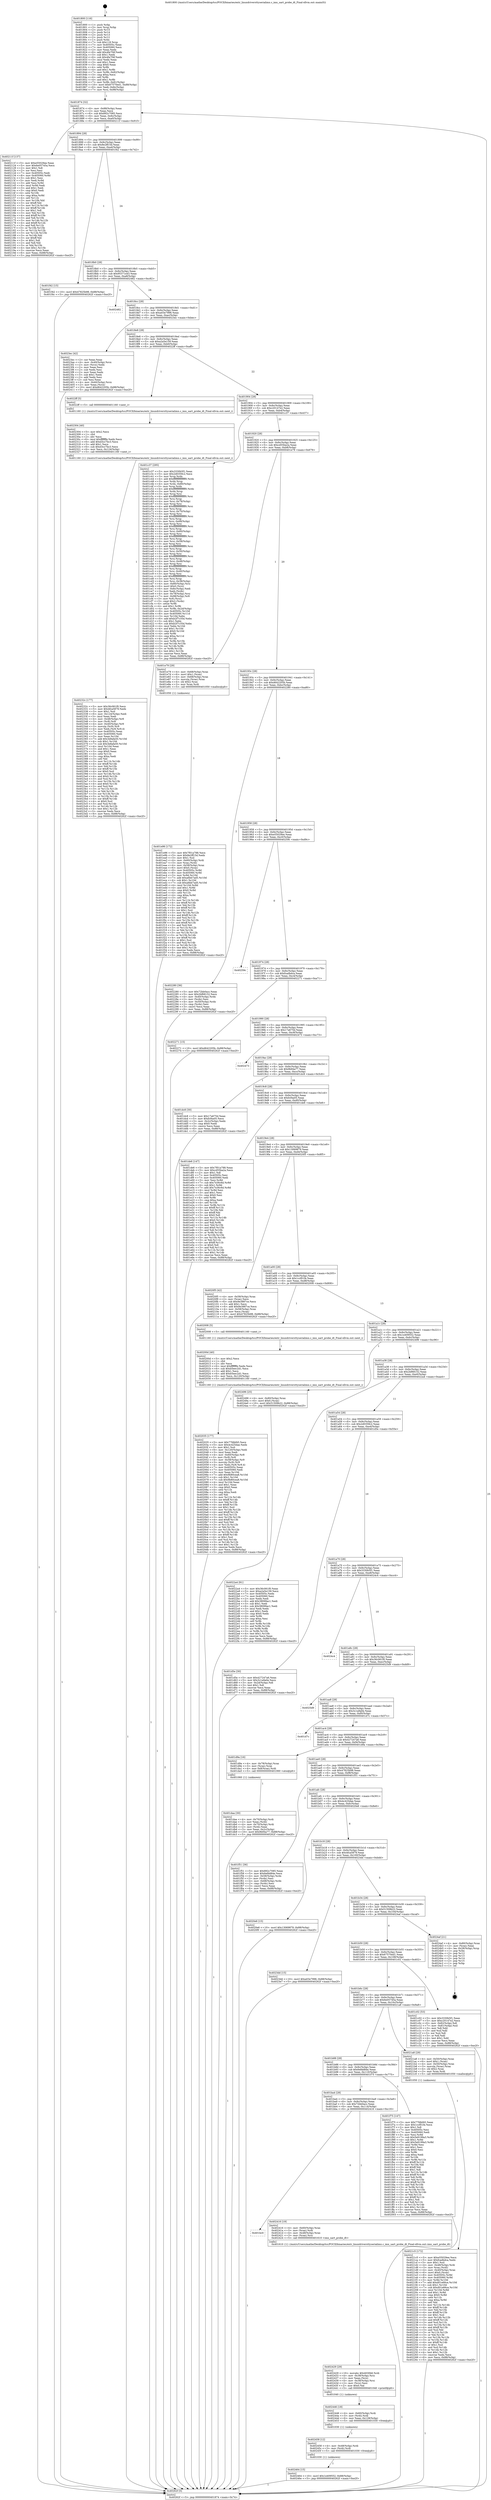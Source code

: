 digraph "0x401800" {
  label = "0x401800 (/mnt/c/Users/mathe/Desktop/tcc/POCII/binaries/extr_linuxdriversttyserialimx.c_imx_uart_probe_dt_Final-ollvm.out::main(0))"
  labelloc = "t"
  node[shape=record]

  Entry [label="",width=0.3,height=0.3,shape=circle,fillcolor=black,style=filled]
  "0x401874" [label="{
     0x401874 [32]\l
     | [instrs]\l
     &nbsp;&nbsp;0x401874 \<+6\>: mov -0x88(%rbp),%eax\l
     &nbsp;&nbsp;0x40187a \<+2\>: mov %eax,%ecx\l
     &nbsp;&nbsp;0x40187c \<+6\>: sub $0x892c7085,%ecx\l
     &nbsp;&nbsp;0x401882 \<+6\>: mov %eax,-0x9c(%rbp)\l
     &nbsp;&nbsp;0x401888 \<+6\>: mov %ecx,-0xa0(%rbp)\l
     &nbsp;&nbsp;0x40188e \<+6\>: je 000000000040211f \<main+0x91f\>\l
  }"]
  "0x40211f" [label="{
     0x40211f [137]\l
     | [instrs]\l
     &nbsp;&nbsp;0x40211f \<+5\>: mov $0xe55029ee,%eax\l
     &nbsp;&nbsp;0x402124 \<+5\>: mov $0x6e05745a,%ecx\l
     &nbsp;&nbsp;0x402129 \<+2\>: mov $0x1,%dl\l
     &nbsp;&nbsp;0x40212b \<+2\>: xor %esi,%esi\l
     &nbsp;&nbsp;0x40212d \<+7\>: mov 0x40505c,%edi\l
     &nbsp;&nbsp;0x402134 \<+8\>: mov 0x405060,%r8d\l
     &nbsp;&nbsp;0x40213c \<+3\>: sub $0x1,%esi\l
     &nbsp;&nbsp;0x40213f \<+3\>: mov %edi,%r9d\l
     &nbsp;&nbsp;0x402142 \<+3\>: add %esi,%r9d\l
     &nbsp;&nbsp;0x402145 \<+4\>: imul %r9d,%edi\l
     &nbsp;&nbsp;0x402149 \<+3\>: and $0x1,%edi\l
     &nbsp;&nbsp;0x40214c \<+3\>: cmp $0x0,%edi\l
     &nbsp;&nbsp;0x40214f \<+4\>: sete %r10b\l
     &nbsp;&nbsp;0x402153 \<+4\>: cmp $0xa,%r8d\l
     &nbsp;&nbsp;0x402157 \<+4\>: setl %r11b\l
     &nbsp;&nbsp;0x40215b \<+3\>: mov %r10b,%bl\l
     &nbsp;&nbsp;0x40215e \<+3\>: xor $0xff,%bl\l
     &nbsp;&nbsp;0x402161 \<+3\>: mov %r11b,%r14b\l
     &nbsp;&nbsp;0x402164 \<+4\>: xor $0xff,%r14b\l
     &nbsp;&nbsp;0x402168 \<+3\>: xor $0x1,%dl\l
     &nbsp;&nbsp;0x40216b \<+3\>: mov %bl,%r15b\l
     &nbsp;&nbsp;0x40216e \<+4\>: and $0xff,%r15b\l
     &nbsp;&nbsp;0x402172 \<+3\>: and %dl,%r10b\l
     &nbsp;&nbsp;0x402175 \<+3\>: mov %r14b,%r12b\l
     &nbsp;&nbsp;0x402178 \<+4\>: and $0xff,%r12b\l
     &nbsp;&nbsp;0x40217c \<+3\>: and %dl,%r11b\l
     &nbsp;&nbsp;0x40217f \<+3\>: or %r10b,%r15b\l
     &nbsp;&nbsp;0x402182 \<+3\>: or %r11b,%r12b\l
     &nbsp;&nbsp;0x402185 \<+3\>: xor %r12b,%r15b\l
     &nbsp;&nbsp;0x402188 \<+3\>: or %r14b,%bl\l
     &nbsp;&nbsp;0x40218b \<+3\>: xor $0xff,%bl\l
     &nbsp;&nbsp;0x40218e \<+3\>: or $0x1,%dl\l
     &nbsp;&nbsp;0x402191 \<+2\>: and %dl,%bl\l
     &nbsp;&nbsp;0x402193 \<+3\>: or %bl,%r15b\l
     &nbsp;&nbsp;0x402196 \<+4\>: test $0x1,%r15b\l
     &nbsp;&nbsp;0x40219a \<+3\>: cmovne %ecx,%eax\l
     &nbsp;&nbsp;0x40219d \<+6\>: mov %eax,-0x88(%rbp)\l
     &nbsp;&nbsp;0x4021a3 \<+5\>: jmp 000000000040262f \<main+0xe2f\>\l
  }"]
  "0x401894" [label="{
     0x401894 [28]\l
     | [instrs]\l
     &nbsp;&nbsp;0x401894 \<+5\>: jmp 0000000000401899 \<main+0x99\>\l
     &nbsp;&nbsp;0x401899 \<+6\>: mov -0x9c(%rbp),%eax\l
     &nbsp;&nbsp;0x40189f \<+5\>: sub $0x8e2ff15d,%eax\l
     &nbsp;&nbsp;0x4018a4 \<+6\>: mov %eax,-0xa4(%rbp)\l
     &nbsp;&nbsp;0x4018aa \<+6\>: je 0000000000401f42 \<main+0x742\>\l
  }"]
  Exit [label="",width=0.3,height=0.3,shape=circle,fillcolor=black,style=filled,peripheries=2]
  "0x401f42" [label="{
     0x401f42 [15]\l
     | [instrs]\l
     &nbsp;&nbsp;0x401f42 \<+10\>: movl $0x47825b98,-0x88(%rbp)\l
     &nbsp;&nbsp;0x401f4c \<+5\>: jmp 000000000040262f \<main+0xe2f\>\l
  }"]
  "0x4018b0" [label="{
     0x4018b0 [28]\l
     | [instrs]\l
     &nbsp;&nbsp;0x4018b0 \<+5\>: jmp 00000000004018b5 \<main+0xb5\>\l
     &nbsp;&nbsp;0x4018b5 \<+6\>: mov -0x9c(%rbp),%eax\l
     &nbsp;&nbsp;0x4018bb \<+5\>: sub $0x95371e43,%eax\l
     &nbsp;&nbsp;0x4018c0 \<+6\>: mov %eax,-0xa8(%rbp)\l
     &nbsp;&nbsp;0x4018c6 \<+6\>: je 0000000000402482 \<main+0xc82\>\l
  }"]
  "0x402464" [label="{
     0x402464 [15]\l
     | [instrs]\l
     &nbsp;&nbsp;0x402464 \<+10\>: movl $0x1e409552,-0x88(%rbp)\l
     &nbsp;&nbsp;0x40246e \<+5\>: jmp 000000000040262f \<main+0xe2f\>\l
  }"]
  "0x402482" [label="{
     0x402482\l
  }", style=dashed]
  "0x4018cc" [label="{
     0x4018cc [28]\l
     | [instrs]\l
     &nbsp;&nbsp;0x4018cc \<+5\>: jmp 00000000004018d1 \<main+0xd1\>\l
     &nbsp;&nbsp;0x4018d1 \<+6\>: mov -0x9c(%rbp),%eax\l
     &nbsp;&nbsp;0x4018d7 \<+5\>: sub $0xa03e7996,%eax\l
     &nbsp;&nbsp;0x4018dc \<+6\>: mov %eax,-0xac(%rbp)\l
     &nbsp;&nbsp;0x4018e2 \<+6\>: je 00000000004023ec \<main+0xbec\>\l
  }"]
  "0x402458" [label="{
     0x402458 [12]\l
     | [instrs]\l
     &nbsp;&nbsp;0x402458 \<+4\>: mov -0x48(%rbp),%rdi\l
     &nbsp;&nbsp;0x40245c \<+3\>: mov (%rdi),%rdi\l
     &nbsp;&nbsp;0x40245f \<+5\>: call 0000000000401030 \<free@plt\>\l
     | [calls]\l
     &nbsp;&nbsp;0x401030 \{1\} (unknown)\l
  }"]
  "0x4023ec" [label="{
     0x4023ec [42]\l
     | [instrs]\l
     &nbsp;&nbsp;0x4023ec \<+2\>: xor %eax,%eax\l
     &nbsp;&nbsp;0x4023ee \<+4\>: mov -0x40(%rbp),%rcx\l
     &nbsp;&nbsp;0x4023f2 \<+2\>: mov (%rcx),%edx\l
     &nbsp;&nbsp;0x4023f4 \<+2\>: mov %eax,%esi\l
     &nbsp;&nbsp;0x4023f6 \<+2\>: sub %edx,%esi\l
     &nbsp;&nbsp;0x4023f8 \<+2\>: mov %eax,%edx\l
     &nbsp;&nbsp;0x4023fa \<+3\>: sub $0x1,%edx\l
     &nbsp;&nbsp;0x4023fd \<+2\>: add %edx,%esi\l
     &nbsp;&nbsp;0x4023ff \<+2\>: sub %esi,%eax\l
     &nbsp;&nbsp;0x402401 \<+4\>: mov -0x40(%rbp),%rcx\l
     &nbsp;&nbsp;0x402405 \<+2\>: mov %eax,(%rcx)\l
     &nbsp;&nbsp;0x402407 \<+10\>: movl $0xd642205b,-0x88(%rbp)\l
     &nbsp;&nbsp;0x402411 \<+5\>: jmp 000000000040262f \<main+0xe2f\>\l
  }"]
  "0x4018e8" [label="{
     0x4018e8 [28]\l
     | [instrs]\l
     &nbsp;&nbsp;0x4018e8 \<+5\>: jmp 00000000004018ed \<main+0xed\>\l
     &nbsp;&nbsp;0x4018ed \<+6\>: mov -0x9c(%rbp),%eax\l
     &nbsp;&nbsp;0x4018f3 \<+5\>: sub $0xa2a5e159,%eax\l
     &nbsp;&nbsp;0x4018f8 \<+6\>: mov %eax,-0xb0(%rbp)\l
     &nbsp;&nbsp;0x4018fe \<+6\>: je 00000000004022ff \<main+0xaff\>\l
  }"]
  "0x402446" [label="{
     0x402446 [18]\l
     | [instrs]\l
     &nbsp;&nbsp;0x402446 \<+4\>: mov -0x60(%rbp),%rdi\l
     &nbsp;&nbsp;0x40244a \<+3\>: mov (%rdi),%rdi\l
     &nbsp;&nbsp;0x40244d \<+6\>: mov %eax,-0x128(%rbp)\l
     &nbsp;&nbsp;0x402453 \<+5\>: call 0000000000401030 \<free@plt\>\l
     | [calls]\l
     &nbsp;&nbsp;0x401030 \{1\} (unknown)\l
  }"]
  "0x4022ff" [label="{
     0x4022ff [5]\l
     | [instrs]\l
     &nbsp;&nbsp;0x4022ff \<+5\>: call 0000000000401160 \<next_i\>\l
     | [calls]\l
     &nbsp;&nbsp;0x401160 \{1\} (/mnt/c/Users/mathe/Desktop/tcc/POCII/binaries/extr_linuxdriversttyserialimx.c_imx_uart_probe_dt_Final-ollvm.out::next_i)\l
  }"]
  "0x401904" [label="{
     0x401904 [28]\l
     | [instrs]\l
     &nbsp;&nbsp;0x401904 \<+5\>: jmp 0000000000401909 \<main+0x109\>\l
     &nbsp;&nbsp;0x401909 \<+6\>: mov -0x9c(%rbp),%eax\l
     &nbsp;&nbsp;0x40190f \<+5\>: sub $0xc20147e2,%eax\l
     &nbsp;&nbsp;0x401914 \<+6\>: mov %eax,-0xb4(%rbp)\l
     &nbsp;&nbsp;0x40191a \<+6\>: je 0000000000401c37 \<main+0x437\>\l
  }"]
  "0x402429" [label="{
     0x402429 [29]\l
     | [instrs]\l
     &nbsp;&nbsp;0x402429 \<+10\>: movabs $0x4030b6,%rdi\l
     &nbsp;&nbsp;0x402433 \<+4\>: mov -0x38(%rbp),%rsi\l
     &nbsp;&nbsp;0x402437 \<+2\>: mov %eax,(%rsi)\l
     &nbsp;&nbsp;0x402439 \<+4\>: mov -0x38(%rbp),%rsi\l
     &nbsp;&nbsp;0x40243d \<+2\>: mov (%rsi),%esi\l
     &nbsp;&nbsp;0x40243f \<+2\>: mov $0x0,%al\l
     &nbsp;&nbsp;0x402441 \<+5\>: call 0000000000401040 \<printf@plt\>\l
     | [calls]\l
     &nbsp;&nbsp;0x401040 \{1\} (unknown)\l
  }"]
  "0x401c37" [label="{
     0x401c37 [295]\l
     | [instrs]\l
     &nbsp;&nbsp;0x401c37 \<+5\>: mov $0x3330b5f1,%eax\l
     &nbsp;&nbsp;0x401c3c \<+5\>: mov $0x2d0359c2,%ecx\l
     &nbsp;&nbsp;0x401c41 \<+3\>: mov %rsp,%rdx\l
     &nbsp;&nbsp;0x401c44 \<+4\>: add $0xfffffffffffffff0,%rdx\l
     &nbsp;&nbsp;0x401c48 \<+3\>: mov %rdx,%rsp\l
     &nbsp;&nbsp;0x401c4b \<+4\>: mov %rdx,-0x80(%rbp)\l
     &nbsp;&nbsp;0x401c4f \<+3\>: mov %rsp,%rdx\l
     &nbsp;&nbsp;0x401c52 \<+4\>: add $0xfffffffffffffff0,%rdx\l
     &nbsp;&nbsp;0x401c56 \<+3\>: mov %rdx,%rsp\l
     &nbsp;&nbsp;0x401c59 \<+3\>: mov %rsp,%rsi\l
     &nbsp;&nbsp;0x401c5c \<+4\>: add $0xfffffffffffffff0,%rsi\l
     &nbsp;&nbsp;0x401c60 \<+3\>: mov %rsi,%rsp\l
     &nbsp;&nbsp;0x401c63 \<+4\>: mov %rsi,-0x78(%rbp)\l
     &nbsp;&nbsp;0x401c67 \<+3\>: mov %rsp,%rsi\l
     &nbsp;&nbsp;0x401c6a \<+4\>: add $0xfffffffffffffff0,%rsi\l
     &nbsp;&nbsp;0x401c6e \<+3\>: mov %rsi,%rsp\l
     &nbsp;&nbsp;0x401c71 \<+4\>: mov %rsi,-0x70(%rbp)\l
     &nbsp;&nbsp;0x401c75 \<+3\>: mov %rsp,%rsi\l
     &nbsp;&nbsp;0x401c78 \<+4\>: add $0xfffffffffffffff0,%rsi\l
     &nbsp;&nbsp;0x401c7c \<+3\>: mov %rsi,%rsp\l
     &nbsp;&nbsp;0x401c7f \<+4\>: mov %rsi,-0x68(%rbp)\l
     &nbsp;&nbsp;0x401c83 \<+3\>: mov %rsp,%rsi\l
     &nbsp;&nbsp;0x401c86 \<+4\>: add $0xfffffffffffffff0,%rsi\l
     &nbsp;&nbsp;0x401c8a \<+3\>: mov %rsi,%rsp\l
     &nbsp;&nbsp;0x401c8d \<+4\>: mov %rsi,-0x60(%rbp)\l
     &nbsp;&nbsp;0x401c91 \<+3\>: mov %rsp,%rsi\l
     &nbsp;&nbsp;0x401c94 \<+4\>: add $0xfffffffffffffff0,%rsi\l
     &nbsp;&nbsp;0x401c98 \<+3\>: mov %rsi,%rsp\l
     &nbsp;&nbsp;0x401c9b \<+4\>: mov %rsi,-0x58(%rbp)\l
     &nbsp;&nbsp;0x401c9f \<+3\>: mov %rsp,%rsi\l
     &nbsp;&nbsp;0x401ca2 \<+4\>: add $0xfffffffffffffff0,%rsi\l
     &nbsp;&nbsp;0x401ca6 \<+3\>: mov %rsi,%rsp\l
     &nbsp;&nbsp;0x401ca9 \<+4\>: mov %rsi,-0x50(%rbp)\l
     &nbsp;&nbsp;0x401cad \<+3\>: mov %rsp,%rsi\l
     &nbsp;&nbsp;0x401cb0 \<+4\>: add $0xfffffffffffffff0,%rsi\l
     &nbsp;&nbsp;0x401cb4 \<+3\>: mov %rsi,%rsp\l
     &nbsp;&nbsp;0x401cb7 \<+4\>: mov %rsi,-0x48(%rbp)\l
     &nbsp;&nbsp;0x401cbb \<+3\>: mov %rsp,%rsi\l
     &nbsp;&nbsp;0x401cbe \<+4\>: add $0xfffffffffffffff0,%rsi\l
     &nbsp;&nbsp;0x401cc2 \<+3\>: mov %rsi,%rsp\l
     &nbsp;&nbsp;0x401cc5 \<+4\>: mov %rsi,-0x40(%rbp)\l
     &nbsp;&nbsp;0x401cc9 \<+3\>: mov %rsp,%rsi\l
     &nbsp;&nbsp;0x401ccc \<+4\>: add $0xfffffffffffffff0,%rsi\l
     &nbsp;&nbsp;0x401cd0 \<+3\>: mov %rsi,%rsp\l
     &nbsp;&nbsp;0x401cd3 \<+4\>: mov %rsi,-0x38(%rbp)\l
     &nbsp;&nbsp;0x401cd7 \<+4\>: mov -0x80(%rbp),%rsi\l
     &nbsp;&nbsp;0x401cdb \<+6\>: movl $0x0,(%rsi)\l
     &nbsp;&nbsp;0x401ce1 \<+6\>: mov -0x8c(%rbp),%edi\l
     &nbsp;&nbsp;0x401ce7 \<+2\>: mov %edi,(%rdx)\l
     &nbsp;&nbsp;0x401ce9 \<+4\>: mov -0x78(%rbp),%rsi\l
     &nbsp;&nbsp;0x401ced \<+7\>: mov -0x98(%rbp),%r8\l
     &nbsp;&nbsp;0x401cf4 \<+3\>: mov %r8,(%rsi)\l
     &nbsp;&nbsp;0x401cf7 \<+3\>: cmpl $0x2,(%rdx)\l
     &nbsp;&nbsp;0x401cfa \<+4\>: setne %r9b\l
     &nbsp;&nbsp;0x401cfe \<+4\>: and $0x1,%r9b\l
     &nbsp;&nbsp;0x401d02 \<+4\>: mov %r9b,-0x2d(%rbp)\l
     &nbsp;&nbsp;0x401d06 \<+8\>: mov 0x40505c,%r10d\l
     &nbsp;&nbsp;0x401d0e \<+8\>: mov 0x405060,%r11d\l
     &nbsp;&nbsp;0x401d16 \<+3\>: mov %r10d,%ebx\l
     &nbsp;&nbsp;0x401d19 \<+6\>: add $0xb2f7c35d,%ebx\l
     &nbsp;&nbsp;0x401d1f \<+3\>: sub $0x1,%ebx\l
     &nbsp;&nbsp;0x401d22 \<+6\>: sub $0xb2f7c35d,%ebx\l
     &nbsp;&nbsp;0x401d28 \<+4\>: imul %ebx,%r10d\l
     &nbsp;&nbsp;0x401d2c \<+4\>: and $0x1,%r10d\l
     &nbsp;&nbsp;0x401d30 \<+4\>: cmp $0x0,%r10d\l
     &nbsp;&nbsp;0x401d34 \<+4\>: sete %r9b\l
     &nbsp;&nbsp;0x401d38 \<+4\>: cmp $0xa,%r11d\l
     &nbsp;&nbsp;0x401d3c \<+4\>: setl %r14b\l
     &nbsp;&nbsp;0x401d40 \<+3\>: mov %r9b,%r15b\l
     &nbsp;&nbsp;0x401d43 \<+3\>: and %r14b,%r15b\l
     &nbsp;&nbsp;0x401d46 \<+3\>: xor %r14b,%r9b\l
     &nbsp;&nbsp;0x401d49 \<+3\>: or %r9b,%r15b\l
     &nbsp;&nbsp;0x401d4c \<+4\>: test $0x1,%r15b\l
     &nbsp;&nbsp;0x401d50 \<+3\>: cmovne %ecx,%eax\l
     &nbsp;&nbsp;0x401d53 \<+6\>: mov %eax,-0x88(%rbp)\l
     &nbsp;&nbsp;0x401d59 \<+5\>: jmp 000000000040262f \<main+0xe2f\>\l
  }"]
  "0x401920" [label="{
     0x401920 [28]\l
     | [instrs]\l
     &nbsp;&nbsp;0x401920 \<+5\>: jmp 0000000000401925 \<main+0x125\>\l
     &nbsp;&nbsp;0x401925 \<+6\>: mov -0x9c(%rbp),%eax\l
     &nbsp;&nbsp;0x40192b \<+5\>: sub $0xcd55ba2a,%eax\l
     &nbsp;&nbsp;0x401930 \<+6\>: mov %eax,-0xb8(%rbp)\l
     &nbsp;&nbsp;0x401936 \<+6\>: je 0000000000401e79 \<main+0x679\>\l
  }"]
  "0x401bc0" [label="{
     0x401bc0\l
  }", style=dashed]
  "0x401e79" [label="{
     0x401e79 [29]\l
     | [instrs]\l
     &nbsp;&nbsp;0x401e79 \<+4\>: mov -0x68(%rbp),%rax\l
     &nbsp;&nbsp;0x401e7d \<+6\>: movl $0x1,(%rax)\l
     &nbsp;&nbsp;0x401e83 \<+4\>: mov -0x68(%rbp),%rax\l
     &nbsp;&nbsp;0x401e87 \<+3\>: movslq (%rax),%rax\l
     &nbsp;&nbsp;0x401e8a \<+4\>: shl $0x2,%rax\l
     &nbsp;&nbsp;0x401e8e \<+3\>: mov %rax,%rdi\l
     &nbsp;&nbsp;0x401e91 \<+5\>: call 0000000000401050 \<malloc@plt\>\l
     | [calls]\l
     &nbsp;&nbsp;0x401050 \{1\} (unknown)\l
  }"]
  "0x40193c" [label="{
     0x40193c [28]\l
     | [instrs]\l
     &nbsp;&nbsp;0x40193c \<+5\>: jmp 0000000000401941 \<main+0x141\>\l
     &nbsp;&nbsp;0x401941 \<+6\>: mov -0x9c(%rbp),%eax\l
     &nbsp;&nbsp;0x401947 \<+5\>: sub $0xd642205b,%eax\l
     &nbsp;&nbsp;0x40194c \<+6\>: mov %eax,-0xbc(%rbp)\l
     &nbsp;&nbsp;0x401952 \<+6\>: je 0000000000402280 \<main+0xa80\>\l
  }"]
  "0x402416" [label="{
     0x402416 [19]\l
     | [instrs]\l
     &nbsp;&nbsp;0x402416 \<+4\>: mov -0x60(%rbp),%rax\l
     &nbsp;&nbsp;0x40241a \<+3\>: mov (%rax),%rdi\l
     &nbsp;&nbsp;0x40241d \<+4\>: mov -0x48(%rbp),%rax\l
     &nbsp;&nbsp;0x402421 \<+3\>: mov (%rax),%rsi\l
     &nbsp;&nbsp;0x402424 \<+5\>: call 0000000000401610 \<imx_uart_probe_dt\>\l
     | [calls]\l
     &nbsp;&nbsp;0x401610 \{1\} (/mnt/c/Users/mathe/Desktop/tcc/POCII/binaries/extr_linuxdriversttyserialimx.c_imx_uart_probe_dt_Final-ollvm.out::imx_uart_probe_dt)\l
  }"]
  "0x402280" [label="{
     0x402280 [36]\l
     | [instrs]\l
     &nbsp;&nbsp;0x402280 \<+5\>: mov $0x72bb0acc,%eax\l
     &nbsp;&nbsp;0x402285 \<+5\>: mov $0x2bf68152,%ecx\l
     &nbsp;&nbsp;0x40228a \<+4\>: mov -0x40(%rbp),%rdx\l
     &nbsp;&nbsp;0x40228e \<+2\>: mov (%rdx),%esi\l
     &nbsp;&nbsp;0x402290 \<+4\>: mov -0x50(%rbp),%rdx\l
     &nbsp;&nbsp;0x402294 \<+2\>: cmp (%rdx),%esi\l
     &nbsp;&nbsp;0x402296 \<+3\>: cmovl %ecx,%eax\l
     &nbsp;&nbsp;0x402299 \<+6\>: mov %eax,-0x88(%rbp)\l
     &nbsp;&nbsp;0x40229f \<+5\>: jmp 000000000040262f \<main+0xe2f\>\l
  }"]
  "0x401958" [label="{
     0x401958 [28]\l
     | [instrs]\l
     &nbsp;&nbsp;0x401958 \<+5\>: jmp 000000000040195d \<main+0x15d\>\l
     &nbsp;&nbsp;0x40195d \<+6\>: mov -0x9c(%rbp),%eax\l
     &nbsp;&nbsp;0x401963 \<+5\>: sub $0xe55029ee,%eax\l
     &nbsp;&nbsp;0x401968 \<+6\>: mov %eax,-0xc0(%rbp)\l
     &nbsp;&nbsp;0x40196e \<+6\>: je 000000000040259c \<main+0xd9c\>\l
  }"]
  "0x40232c" [label="{
     0x40232c [177]\l
     | [instrs]\l
     &nbsp;&nbsp;0x40232c \<+5\>: mov $0x36c061f0,%ecx\l
     &nbsp;&nbsp;0x402331 \<+5\>: mov $0x4fca5879,%edx\l
     &nbsp;&nbsp;0x402336 \<+3\>: mov $0x1,%sil\l
     &nbsp;&nbsp;0x402339 \<+6\>: mov -0x124(%rbp),%edi\l
     &nbsp;&nbsp;0x40233f \<+3\>: imul %eax,%edi\l
     &nbsp;&nbsp;0x402342 \<+4\>: mov -0x48(%rbp),%r8\l
     &nbsp;&nbsp;0x402346 \<+3\>: mov (%r8),%r8\l
     &nbsp;&nbsp;0x402349 \<+4\>: mov -0x40(%rbp),%r9\l
     &nbsp;&nbsp;0x40234d \<+3\>: movslq (%r9),%r9\l
     &nbsp;&nbsp;0x402350 \<+4\>: mov %edi,(%r8,%r9,4)\l
     &nbsp;&nbsp;0x402354 \<+7\>: mov 0x40505c,%eax\l
     &nbsp;&nbsp;0x40235b \<+7\>: mov 0x405060,%edi\l
     &nbsp;&nbsp;0x402362 \<+3\>: mov %eax,%r10d\l
     &nbsp;&nbsp;0x402365 \<+7\>: add $0x3e8afa50,%r10d\l
     &nbsp;&nbsp;0x40236c \<+4\>: sub $0x1,%r10d\l
     &nbsp;&nbsp;0x402370 \<+7\>: sub $0x3e8afa50,%r10d\l
     &nbsp;&nbsp;0x402377 \<+4\>: imul %r10d,%eax\l
     &nbsp;&nbsp;0x40237b \<+3\>: and $0x1,%eax\l
     &nbsp;&nbsp;0x40237e \<+3\>: cmp $0x0,%eax\l
     &nbsp;&nbsp;0x402381 \<+4\>: sete %r11b\l
     &nbsp;&nbsp;0x402385 \<+3\>: cmp $0xa,%edi\l
     &nbsp;&nbsp;0x402388 \<+3\>: setl %bl\l
     &nbsp;&nbsp;0x40238b \<+3\>: mov %r11b,%r14b\l
     &nbsp;&nbsp;0x40238e \<+4\>: xor $0xff,%r14b\l
     &nbsp;&nbsp;0x402392 \<+3\>: mov %bl,%r15b\l
     &nbsp;&nbsp;0x402395 \<+4\>: xor $0xff,%r15b\l
     &nbsp;&nbsp;0x402399 \<+4\>: xor $0x0,%sil\l
     &nbsp;&nbsp;0x40239d \<+3\>: mov %r14b,%r12b\l
     &nbsp;&nbsp;0x4023a0 \<+4\>: and $0x0,%r12b\l
     &nbsp;&nbsp;0x4023a4 \<+3\>: and %sil,%r11b\l
     &nbsp;&nbsp;0x4023a7 \<+3\>: mov %r15b,%r13b\l
     &nbsp;&nbsp;0x4023aa \<+4\>: and $0x0,%r13b\l
     &nbsp;&nbsp;0x4023ae \<+3\>: and %sil,%bl\l
     &nbsp;&nbsp;0x4023b1 \<+3\>: or %r11b,%r12b\l
     &nbsp;&nbsp;0x4023b4 \<+3\>: or %bl,%r13b\l
     &nbsp;&nbsp;0x4023b7 \<+3\>: xor %r13b,%r12b\l
     &nbsp;&nbsp;0x4023ba \<+3\>: or %r15b,%r14b\l
     &nbsp;&nbsp;0x4023bd \<+4\>: xor $0xff,%r14b\l
     &nbsp;&nbsp;0x4023c1 \<+4\>: or $0x0,%sil\l
     &nbsp;&nbsp;0x4023c5 \<+3\>: and %sil,%r14b\l
     &nbsp;&nbsp;0x4023c8 \<+3\>: or %r14b,%r12b\l
     &nbsp;&nbsp;0x4023cb \<+4\>: test $0x1,%r12b\l
     &nbsp;&nbsp;0x4023cf \<+3\>: cmovne %edx,%ecx\l
     &nbsp;&nbsp;0x4023d2 \<+6\>: mov %ecx,-0x88(%rbp)\l
     &nbsp;&nbsp;0x4023d8 \<+5\>: jmp 000000000040262f \<main+0xe2f\>\l
  }"]
  "0x40259c" [label="{
     0x40259c\l
  }", style=dashed]
  "0x401974" [label="{
     0x401974 [28]\l
     | [instrs]\l
     &nbsp;&nbsp;0x401974 \<+5\>: jmp 0000000000401979 \<main+0x179\>\l
     &nbsp;&nbsp;0x401979 \<+6\>: mov -0x9c(%rbp),%eax\l
     &nbsp;&nbsp;0x40197f \<+5\>: sub $0xfcadbdca,%eax\l
     &nbsp;&nbsp;0x401984 \<+6\>: mov %eax,-0xc4(%rbp)\l
     &nbsp;&nbsp;0x40198a \<+6\>: je 0000000000402271 \<main+0xa71\>\l
  }"]
  "0x402304" [label="{
     0x402304 [40]\l
     | [instrs]\l
     &nbsp;&nbsp;0x402304 \<+5\>: mov $0x2,%ecx\l
     &nbsp;&nbsp;0x402309 \<+1\>: cltd\l
     &nbsp;&nbsp;0x40230a \<+2\>: idiv %ecx\l
     &nbsp;&nbsp;0x40230c \<+6\>: imul $0xfffffffe,%edx,%ecx\l
     &nbsp;&nbsp;0x402312 \<+6\>: add $0xd3cc7bc3,%ecx\l
     &nbsp;&nbsp;0x402318 \<+3\>: add $0x1,%ecx\l
     &nbsp;&nbsp;0x40231b \<+6\>: sub $0xd3cc7bc3,%ecx\l
     &nbsp;&nbsp;0x402321 \<+6\>: mov %ecx,-0x124(%rbp)\l
     &nbsp;&nbsp;0x402327 \<+5\>: call 0000000000401160 \<next_i\>\l
     | [calls]\l
     &nbsp;&nbsp;0x401160 \{1\} (/mnt/c/Users/mathe/Desktop/tcc/POCII/binaries/extr_linuxdriversttyserialimx.c_imx_uart_probe_dt_Final-ollvm.out::next_i)\l
  }"]
  "0x402271" [label="{
     0x402271 [15]\l
     | [instrs]\l
     &nbsp;&nbsp;0x402271 \<+10\>: movl $0xd642205b,-0x88(%rbp)\l
     &nbsp;&nbsp;0x40227b \<+5\>: jmp 000000000040262f \<main+0xe2f\>\l
  }"]
  "0x401990" [label="{
     0x401990 [28]\l
     | [instrs]\l
     &nbsp;&nbsp;0x401990 \<+5\>: jmp 0000000000401995 \<main+0x195\>\l
     &nbsp;&nbsp;0x401995 \<+6\>: mov -0x9c(%rbp),%eax\l
     &nbsp;&nbsp;0x40199b \<+5\>: sub $0x17a675d,%eax\l
     &nbsp;&nbsp;0x4019a0 \<+6\>: mov %eax,-0xc8(%rbp)\l
     &nbsp;&nbsp;0x4019a6 \<+6\>: je 0000000000402473 \<main+0xc73\>\l
  }"]
  "0x4021c5" [label="{
     0x4021c5 [172]\l
     | [instrs]\l
     &nbsp;&nbsp;0x4021c5 \<+5\>: mov $0xe55029ee,%ecx\l
     &nbsp;&nbsp;0x4021ca \<+5\>: mov $0xfcadbdca,%edx\l
     &nbsp;&nbsp;0x4021cf \<+3\>: mov $0x1,%sil\l
     &nbsp;&nbsp;0x4021d2 \<+4\>: mov -0x48(%rbp),%rdi\l
     &nbsp;&nbsp;0x4021d6 \<+3\>: mov %rax,(%rdi)\l
     &nbsp;&nbsp;0x4021d9 \<+4\>: mov -0x40(%rbp),%rax\l
     &nbsp;&nbsp;0x4021dd \<+6\>: movl $0x0,(%rax)\l
     &nbsp;&nbsp;0x4021e3 \<+8\>: mov 0x40505c,%r8d\l
     &nbsp;&nbsp;0x4021eb \<+8\>: mov 0x405060,%r9d\l
     &nbsp;&nbsp;0x4021f3 \<+3\>: mov %r8d,%r10d\l
     &nbsp;&nbsp;0x4021f6 \<+7\>: add $0xd01e66ce,%r10d\l
     &nbsp;&nbsp;0x4021fd \<+4\>: sub $0x1,%r10d\l
     &nbsp;&nbsp;0x402201 \<+7\>: sub $0xd01e66ce,%r10d\l
     &nbsp;&nbsp;0x402208 \<+4\>: imul %r10d,%r8d\l
     &nbsp;&nbsp;0x40220c \<+4\>: and $0x1,%r8d\l
     &nbsp;&nbsp;0x402210 \<+4\>: cmp $0x0,%r8d\l
     &nbsp;&nbsp;0x402214 \<+4\>: sete %r11b\l
     &nbsp;&nbsp;0x402218 \<+4\>: cmp $0xa,%r9d\l
     &nbsp;&nbsp;0x40221c \<+3\>: setl %bl\l
     &nbsp;&nbsp;0x40221f \<+3\>: mov %r11b,%r14b\l
     &nbsp;&nbsp;0x402222 \<+4\>: xor $0xff,%r14b\l
     &nbsp;&nbsp;0x402226 \<+3\>: mov %bl,%r15b\l
     &nbsp;&nbsp;0x402229 \<+4\>: xor $0xff,%r15b\l
     &nbsp;&nbsp;0x40222d \<+4\>: xor $0x1,%sil\l
     &nbsp;&nbsp;0x402231 \<+3\>: mov %r14b,%r12b\l
     &nbsp;&nbsp;0x402234 \<+4\>: and $0xff,%r12b\l
     &nbsp;&nbsp;0x402238 \<+3\>: and %sil,%r11b\l
     &nbsp;&nbsp;0x40223b \<+3\>: mov %r15b,%r13b\l
     &nbsp;&nbsp;0x40223e \<+4\>: and $0xff,%r13b\l
     &nbsp;&nbsp;0x402242 \<+3\>: and %sil,%bl\l
     &nbsp;&nbsp;0x402245 \<+3\>: or %r11b,%r12b\l
     &nbsp;&nbsp;0x402248 \<+3\>: or %bl,%r13b\l
     &nbsp;&nbsp;0x40224b \<+3\>: xor %r13b,%r12b\l
     &nbsp;&nbsp;0x40224e \<+3\>: or %r15b,%r14b\l
     &nbsp;&nbsp;0x402251 \<+4\>: xor $0xff,%r14b\l
     &nbsp;&nbsp;0x402255 \<+4\>: or $0x1,%sil\l
     &nbsp;&nbsp;0x402259 \<+3\>: and %sil,%r14b\l
     &nbsp;&nbsp;0x40225c \<+3\>: or %r14b,%r12b\l
     &nbsp;&nbsp;0x40225f \<+4\>: test $0x1,%r12b\l
     &nbsp;&nbsp;0x402263 \<+3\>: cmovne %edx,%ecx\l
     &nbsp;&nbsp;0x402266 \<+6\>: mov %ecx,-0x88(%rbp)\l
     &nbsp;&nbsp;0x40226c \<+5\>: jmp 000000000040262f \<main+0xe2f\>\l
  }"]
  "0x402473" [label="{
     0x402473\l
  }", style=dashed]
  "0x4019ac" [label="{
     0x4019ac [28]\l
     | [instrs]\l
     &nbsp;&nbsp;0x4019ac \<+5\>: jmp 00000000004019b1 \<main+0x1b1\>\l
     &nbsp;&nbsp;0x4019b1 \<+6\>: mov -0x9c(%rbp),%eax\l
     &nbsp;&nbsp;0x4019b7 \<+5\>: sub $0x9b94a77,%eax\l
     &nbsp;&nbsp;0x4019bc \<+6\>: mov %eax,-0xcc(%rbp)\l
     &nbsp;&nbsp;0x4019c2 \<+6\>: je 0000000000401dc8 \<main+0x5c8\>\l
  }"]
  "0x402035" [label="{
     0x402035 [177]\l
     | [instrs]\l
     &nbsp;&nbsp;0x402035 \<+5\>: mov $0x77fdbf45,%ecx\l
     &nbsp;&nbsp;0x40203a \<+5\>: mov $0x4c425dae,%edx\l
     &nbsp;&nbsp;0x40203f \<+3\>: mov $0x1,%sil\l
     &nbsp;&nbsp;0x402042 \<+6\>: mov -0x120(%rbp),%edi\l
     &nbsp;&nbsp;0x402048 \<+3\>: imul %eax,%edi\l
     &nbsp;&nbsp;0x40204b \<+4\>: mov -0x60(%rbp),%r8\l
     &nbsp;&nbsp;0x40204f \<+3\>: mov (%r8),%r8\l
     &nbsp;&nbsp;0x402052 \<+4\>: mov -0x58(%rbp),%r9\l
     &nbsp;&nbsp;0x402056 \<+3\>: movslq (%r9),%r9\l
     &nbsp;&nbsp;0x402059 \<+4\>: mov %edi,(%r8,%r9,4)\l
     &nbsp;&nbsp;0x40205d \<+7\>: mov 0x40505c,%eax\l
     &nbsp;&nbsp;0x402064 \<+7\>: mov 0x405060,%edi\l
     &nbsp;&nbsp;0x40206b \<+3\>: mov %eax,%r10d\l
     &nbsp;&nbsp;0x40206e \<+7\>: add $0x9b80cea8,%r10d\l
     &nbsp;&nbsp;0x402075 \<+4\>: sub $0x1,%r10d\l
     &nbsp;&nbsp;0x402079 \<+7\>: sub $0x9b80cea8,%r10d\l
     &nbsp;&nbsp;0x402080 \<+4\>: imul %r10d,%eax\l
     &nbsp;&nbsp;0x402084 \<+3\>: and $0x1,%eax\l
     &nbsp;&nbsp;0x402087 \<+3\>: cmp $0x0,%eax\l
     &nbsp;&nbsp;0x40208a \<+4\>: sete %r11b\l
     &nbsp;&nbsp;0x40208e \<+3\>: cmp $0xa,%edi\l
     &nbsp;&nbsp;0x402091 \<+3\>: setl %bl\l
     &nbsp;&nbsp;0x402094 \<+3\>: mov %r11b,%r14b\l
     &nbsp;&nbsp;0x402097 \<+4\>: xor $0xff,%r14b\l
     &nbsp;&nbsp;0x40209b \<+3\>: mov %bl,%r15b\l
     &nbsp;&nbsp;0x40209e \<+4\>: xor $0xff,%r15b\l
     &nbsp;&nbsp;0x4020a2 \<+4\>: xor $0x1,%sil\l
     &nbsp;&nbsp;0x4020a6 \<+3\>: mov %r14b,%r12b\l
     &nbsp;&nbsp;0x4020a9 \<+4\>: and $0xff,%r12b\l
     &nbsp;&nbsp;0x4020ad \<+3\>: and %sil,%r11b\l
     &nbsp;&nbsp;0x4020b0 \<+3\>: mov %r15b,%r13b\l
     &nbsp;&nbsp;0x4020b3 \<+4\>: and $0xff,%r13b\l
     &nbsp;&nbsp;0x4020b7 \<+3\>: and %sil,%bl\l
     &nbsp;&nbsp;0x4020ba \<+3\>: or %r11b,%r12b\l
     &nbsp;&nbsp;0x4020bd \<+3\>: or %bl,%r13b\l
     &nbsp;&nbsp;0x4020c0 \<+3\>: xor %r13b,%r12b\l
     &nbsp;&nbsp;0x4020c3 \<+3\>: or %r15b,%r14b\l
     &nbsp;&nbsp;0x4020c6 \<+4\>: xor $0xff,%r14b\l
     &nbsp;&nbsp;0x4020ca \<+4\>: or $0x1,%sil\l
     &nbsp;&nbsp;0x4020ce \<+3\>: and %sil,%r14b\l
     &nbsp;&nbsp;0x4020d1 \<+3\>: or %r14b,%r12b\l
     &nbsp;&nbsp;0x4020d4 \<+4\>: test $0x1,%r12b\l
     &nbsp;&nbsp;0x4020d8 \<+3\>: cmovne %edx,%ecx\l
     &nbsp;&nbsp;0x4020db \<+6\>: mov %ecx,-0x88(%rbp)\l
     &nbsp;&nbsp;0x4020e1 \<+5\>: jmp 000000000040262f \<main+0xe2f\>\l
  }"]
  "0x401dc8" [label="{
     0x401dc8 [30]\l
     | [instrs]\l
     &nbsp;&nbsp;0x401dc8 \<+5\>: mov $0x17a675d,%eax\l
     &nbsp;&nbsp;0x401dcd \<+5\>: mov $0xfcf4a05,%ecx\l
     &nbsp;&nbsp;0x401dd2 \<+3\>: mov -0x2c(%rbp),%edx\l
     &nbsp;&nbsp;0x401dd5 \<+3\>: cmp $0x0,%edx\l
     &nbsp;&nbsp;0x401dd8 \<+3\>: cmove %ecx,%eax\l
     &nbsp;&nbsp;0x401ddb \<+6\>: mov %eax,-0x88(%rbp)\l
     &nbsp;&nbsp;0x401de1 \<+5\>: jmp 000000000040262f \<main+0xe2f\>\l
  }"]
  "0x4019c8" [label="{
     0x4019c8 [28]\l
     | [instrs]\l
     &nbsp;&nbsp;0x4019c8 \<+5\>: jmp 00000000004019cd \<main+0x1cd\>\l
     &nbsp;&nbsp;0x4019cd \<+6\>: mov -0x9c(%rbp),%eax\l
     &nbsp;&nbsp;0x4019d3 \<+5\>: sub $0xfcf4a05,%eax\l
     &nbsp;&nbsp;0x4019d8 \<+6\>: mov %eax,-0xd0(%rbp)\l
     &nbsp;&nbsp;0x4019de \<+6\>: je 0000000000401de6 \<main+0x5e6\>\l
  }"]
  "0x40200d" [label="{
     0x40200d [40]\l
     | [instrs]\l
     &nbsp;&nbsp;0x40200d \<+5\>: mov $0x2,%ecx\l
     &nbsp;&nbsp;0x402012 \<+1\>: cltd\l
     &nbsp;&nbsp;0x402013 \<+2\>: idiv %ecx\l
     &nbsp;&nbsp;0x402015 \<+6\>: imul $0xfffffffe,%edx,%ecx\l
     &nbsp;&nbsp;0x40201b \<+6\>: sub $0xb5eec2d1,%ecx\l
     &nbsp;&nbsp;0x402021 \<+3\>: add $0x1,%ecx\l
     &nbsp;&nbsp;0x402024 \<+6\>: add $0xb5eec2d1,%ecx\l
     &nbsp;&nbsp;0x40202a \<+6\>: mov %ecx,-0x120(%rbp)\l
     &nbsp;&nbsp;0x402030 \<+5\>: call 0000000000401160 \<next_i\>\l
     | [calls]\l
     &nbsp;&nbsp;0x401160 \{1\} (/mnt/c/Users/mathe/Desktop/tcc/POCII/binaries/extr_linuxdriversttyserialimx.c_imx_uart_probe_dt_Final-ollvm.out::next_i)\l
  }"]
  "0x401de6" [label="{
     0x401de6 [147]\l
     | [instrs]\l
     &nbsp;&nbsp;0x401de6 \<+5\>: mov $0x7f01a788,%eax\l
     &nbsp;&nbsp;0x401deb \<+5\>: mov $0xcd55ba2a,%ecx\l
     &nbsp;&nbsp;0x401df0 \<+2\>: mov $0x1,%dl\l
     &nbsp;&nbsp;0x401df2 \<+7\>: mov 0x40505c,%esi\l
     &nbsp;&nbsp;0x401df9 \<+7\>: mov 0x405060,%edi\l
     &nbsp;&nbsp;0x401e00 \<+3\>: mov %esi,%r8d\l
     &nbsp;&nbsp;0x401e03 \<+7\>: sub $0x7e36c6d,%r8d\l
     &nbsp;&nbsp;0x401e0a \<+4\>: sub $0x1,%r8d\l
     &nbsp;&nbsp;0x401e0e \<+7\>: add $0x7e36c6d,%r8d\l
     &nbsp;&nbsp;0x401e15 \<+4\>: imul %r8d,%esi\l
     &nbsp;&nbsp;0x401e19 \<+3\>: and $0x1,%esi\l
     &nbsp;&nbsp;0x401e1c \<+3\>: cmp $0x0,%esi\l
     &nbsp;&nbsp;0x401e1f \<+4\>: sete %r9b\l
     &nbsp;&nbsp;0x401e23 \<+3\>: cmp $0xa,%edi\l
     &nbsp;&nbsp;0x401e26 \<+4\>: setl %r10b\l
     &nbsp;&nbsp;0x401e2a \<+3\>: mov %r9b,%r11b\l
     &nbsp;&nbsp;0x401e2d \<+4\>: xor $0xff,%r11b\l
     &nbsp;&nbsp;0x401e31 \<+3\>: mov %r10b,%bl\l
     &nbsp;&nbsp;0x401e34 \<+3\>: xor $0xff,%bl\l
     &nbsp;&nbsp;0x401e37 \<+3\>: xor $0x0,%dl\l
     &nbsp;&nbsp;0x401e3a \<+3\>: mov %r11b,%r14b\l
     &nbsp;&nbsp;0x401e3d \<+4\>: and $0x0,%r14b\l
     &nbsp;&nbsp;0x401e41 \<+3\>: and %dl,%r9b\l
     &nbsp;&nbsp;0x401e44 \<+3\>: mov %bl,%r15b\l
     &nbsp;&nbsp;0x401e47 \<+4\>: and $0x0,%r15b\l
     &nbsp;&nbsp;0x401e4b \<+3\>: and %dl,%r10b\l
     &nbsp;&nbsp;0x401e4e \<+3\>: or %r9b,%r14b\l
     &nbsp;&nbsp;0x401e51 \<+3\>: or %r10b,%r15b\l
     &nbsp;&nbsp;0x401e54 \<+3\>: xor %r15b,%r14b\l
     &nbsp;&nbsp;0x401e57 \<+3\>: or %bl,%r11b\l
     &nbsp;&nbsp;0x401e5a \<+4\>: xor $0xff,%r11b\l
     &nbsp;&nbsp;0x401e5e \<+3\>: or $0x0,%dl\l
     &nbsp;&nbsp;0x401e61 \<+3\>: and %dl,%r11b\l
     &nbsp;&nbsp;0x401e64 \<+3\>: or %r11b,%r14b\l
     &nbsp;&nbsp;0x401e67 \<+4\>: test $0x1,%r14b\l
     &nbsp;&nbsp;0x401e6b \<+3\>: cmovne %ecx,%eax\l
     &nbsp;&nbsp;0x401e6e \<+6\>: mov %eax,-0x88(%rbp)\l
     &nbsp;&nbsp;0x401e74 \<+5\>: jmp 000000000040262f \<main+0xe2f\>\l
  }"]
  "0x4019e4" [label="{
     0x4019e4 [28]\l
     | [instrs]\l
     &nbsp;&nbsp;0x4019e4 \<+5\>: jmp 00000000004019e9 \<main+0x1e9\>\l
     &nbsp;&nbsp;0x4019e9 \<+6\>: mov -0x9c(%rbp),%eax\l
     &nbsp;&nbsp;0x4019ef \<+5\>: sub $0x13069879,%eax\l
     &nbsp;&nbsp;0x4019f4 \<+6\>: mov %eax,-0xd4(%rbp)\l
     &nbsp;&nbsp;0x4019fa \<+6\>: je 00000000004020f5 \<main+0x8f5\>\l
  }"]
  "0x401ba4" [label="{
     0x401ba4 [28]\l
     | [instrs]\l
     &nbsp;&nbsp;0x401ba4 \<+5\>: jmp 0000000000401ba9 \<main+0x3a9\>\l
     &nbsp;&nbsp;0x401ba9 \<+6\>: mov -0x9c(%rbp),%eax\l
     &nbsp;&nbsp;0x401baf \<+5\>: sub $0x72bb0acc,%eax\l
     &nbsp;&nbsp;0x401bb4 \<+6\>: mov %eax,-0x114(%rbp)\l
     &nbsp;&nbsp;0x401bba \<+6\>: je 0000000000402416 \<main+0xc16\>\l
  }"]
  "0x4020f5" [label="{
     0x4020f5 [42]\l
     | [instrs]\l
     &nbsp;&nbsp;0x4020f5 \<+4\>: mov -0x58(%rbp),%rax\l
     &nbsp;&nbsp;0x4020f9 \<+2\>: mov (%rax),%ecx\l
     &nbsp;&nbsp;0x4020fb \<+6\>: sub $0x9e3887ce,%ecx\l
     &nbsp;&nbsp;0x402101 \<+3\>: add $0x1,%ecx\l
     &nbsp;&nbsp;0x402104 \<+6\>: add $0x9e3887ce,%ecx\l
     &nbsp;&nbsp;0x40210a \<+4\>: mov -0x58(%rbp),%rax\l
     &nbsp;&nbsp;0x40210e \<+2\>: mov %ecx,(%rax)\l
     &nbsp;&nbsp;0x402110 \<+10\>: movl $0x47825b98,-0x88(%rbp)\l
     &nbsp;&nbsp;0x40211a \<+5\>: jmp 000000000040262f \<main+0xe2f\>\l
  }"]
  "0x401a00" [label="{
     0x401a00 [28]\l
     | [instrs]\l
     &nbsp;&nbsp;0x401a00 \<+5\>: jmp 0000000000401a05 \<main+0x205\>\l
     &nbsp;&nbsp;0x401a05 \<+6\>: mov -0x9c(%rbp),%eax\l
     &nbsp;&nbsp;0x401a0b \<+5\>: sub $0x1ccf01fe,%eax\l
     &nbsp;&nbsp;0x401a10 \<+6\>: mov %eax,-0xd8(%rbp)\l
     &nbsp;&nbsp;0x401a16 \<+6\>: je 0000000000402008 \<main+0x808\>\l
  }"]
  "0x401f75" [label="{
     0x401f75 [147]\l
     | [instrs]\l
     &nbsp;&nbsp;0x401f75 \<+5\>: mov $0x77fdbf45,%eax\l
     &nbsp;&nbsp;0x401f7a \<+5\>: mov $0x1ccf01fe,%ecx\l
     &nbsp;&nbsp;0x401f7f \<+2\>: mov $0x1,%dl\l
     &nbsp;&nbsp;0x401f81 \<+7\>: mov 0x40505c,%esi\l
     &nbsp;&nbsp;0x401f88 \<+7\>: mov 0x405060,%edi\l
     &nbsp;&nbsp;0x401f8f \<+3\>: mov %esi,%r8d\l
     &nbsp;&nbsp;0x401f92 \<+7\>: sub $0x5e9199a3,%r8d\l
     &nbsp;&nbsp;0x401f99 \<+4\>: sub $0x1,%r8d\l
     &nbsp;&nbsp;0x401f9d \<+7\>: add $0x5e9199a3,%r8d\l
     &nbsp;&nbsp;0x401fa4 \<+4\>: imul %r8d,%esi\l
     &nbsp;&nbsp;0x401fa8 \<+3\>: and $0x1,%esi\l
     &nbsp;&nbsp;0x401fab \<+3\>: cmp $0x0,%esi\l
     &nbsp;&nbsp;0x401fae \<+4\>: sete %r9b\l
     &nbsp;&nbsp;0x401fb2 \<+3\>: cmp $0xa,%edi\l
     &nbsp;&nbsp;0x401fb5 \<+4\>: setl %r10b\l
     &nbsp;&nbsp;0x401fb9 \<+3\>: mov %r9b,%r11b\l
     &nbsp;&nbsp;0x401fbc \<+4\>: xor $0xff,%r11b\l
     &nbsp;&nbsp;0x401fc0 \<+3\>: mov %r10b,%bl\l
     &nbsp;&nbsp;0x401fc3 \<+3\>: xor $0xff,%bl\l
     &nbsp;&nbsp;0x401fc6 \<+3\>: xor $0x1,%dl\l
     &nbsp;&nbsp;0x401fc9 \<+3\>: mov %r11b,%r14b\l
     &nbsp;&nbsp;0x401fcc \<+4\>: and $0xff,%r14b\l
     &nbsp;&nbsp;0x401fd0 \<+3\>: and %dl,%r9b\l
     &nbsp;&nbsp;0x401fd3 \<+3\>: mov %bl,%r15b\l
     &nbsp;&nbsp;0x401fd6 \<+4\>: and $0xff,%r15b\l
     &nbsp;&nbsp;0x401fda \<+3\>: and %dl,%r10b\l
     &nbsp;&nbsp;0x401fdd \<+3\>: or %r9b,%r14b\l
     &nbsp;&nbsp;0x401fe0 \<+3\>: or %r10b,%r15b\l
     &nbsp;&nbsp;0x401fe3 \<+3\>: xor %r15b,%r14b\l
     &nbsp;&nbsp;0x401fe6 \<+3\>: or %bl,%r11b\l
     &nbsp;&nbsp;0x401fe9 \<+4\>: xor $0xff,%r11b\l
     &nbsp;&nbsp;0x401fed \<+3\>: or $0x1,%dl\l
     &nbsp;&nbsp;0x401ff0 \<+3\>: and %dl,%r11b\l
     &nbsp;&nbsp;0x401ff3 \<+3\>: or %r11b,%r14b\l
     &nbsp;&nbsp;0x401ff6 \<+4\>: test $0x1,%r14b\l
     &nbsp;&nbsp;0x401ffa \<+3\>: cmovne %ecx,%eax\l
     &nbsp;&nbsp;0x401ffd \<+6\>: mov %eax,-0x88(%rbp)\l
     &nbsp;&nbsp;0x402003 \<+5\>: jmp 000000000040262f \<main+0xe2f\>\l
  }"]
  "0x402008" [label="{
     0x402008 [5]\l
     | [instrs]\l
     &nbsp;&nbsp;0x402008 \<+5\>: call 0000000000401160 \<next_i\>\l
     | [calls]\l
     &nbsp;&nbsp;0x401160 \{1\} (/mnt/c/Users/mathe/Desktop/tcc/POCII/binaries/extr_linuxdriversttyserialimx.c_imx_uart_probe_dt_Final-ollvm.out::next_i)\l
  }"]
  "0x401a1c" [label="{
     0x401a1c [28]\l
     | [instrs]\l
     &nbsp;&nbsp;0x401a1c \<+5\>: jmp 0000000000401a21 \<main+0x221\>\l
     &nbsp;&nbsp;0x401a21 \<+6\>: mov -0x9c(%rbp),%eax\l
     &nbsp;&nbsp;0x401a27 \<+5\>: sub $0x1e409552,%eax\l
     &nbsp;&nbsp;0x401a2c \<+6\>: mov %eax,-0xdc(%rbp)\l
     &nbsp;&nbsp;0x401a32 \<+6\>: je 0000000000402496 \<main+0xc96\>\l
  }"]
  "0x401b88" [label="{
     0x401b88 [28]\l
     | [instrs]\l
     &nbsp;&nbsp;0x401b88 \<+5\>: jmp 0000000000401b8d \<main+0x38d\>\l
     &nbsp;&nbsp;0x401b8d \<+6\>: mov -0x9c(%rbp),%eax\l
     &nbsp;&nbsp;0x401b93 \<+5\>: sub $0x6efdd84e,%eax\l
     &nbsp;&nbsp;0x401b98 \<+6\>: mov %eax,-0x110(%rbp)\l
     &nbsp;&nbsp;0x401b9e \<+6\>: je 0000000000401f75 \<main+0x775\>\l
  }"]
  "0x402496" [label="{
     0x402496 [25]\l
     | [instrs]\l
     &nbsp;&nbsp;0x402496 \<+4\>: mov -0x80(%rbp),%rax\l
     &nbsp;&nbsp;0x40249a \<+6\>: movl $0x0,(%rax)\l
     &nbsp;&nbsp;0x4024a0 \<+10\>: movl $0x51509b22,-0x88(%rbp)\l
     &nbsp;&nbsp;0x4024aa \<+5\>: jmp 000000000040262f \<main+0xe2f\>\l
  }"]
  "0x401a38" [label="{
     0x401a38 [28]\l
     | [instrs]\l
     &nbsp;&nbsp;0x401a38 \<+5\>: jmp 0000000000401a3d \<main+0x23d\>\l
     &nbsp;&nbsp;0x401a3d \<+6\>: mov -0x9c(%rbp),%eax\l
     &nbsp;&nbsp;0x401a43 \<+5\>: sub $0x2bf68152,%eax\l
     &nbsp;&nbsp;0x401a48 \<+6\>: mov %eax,-0xe0(%rbp)\l
     &nbsp;&nbsp;0x401a4e \<+6\>: je 00000000004022a4 \<main+0xaa4\>\l
  }"]
  "0x4021a8" [label="{
     0x4021a8 [29]\l
     | [instrs]\l
     &nbsp;&nbsp;0x4021a8 \<+4\>: mov -0x50(%rbp),%rax\l
     &nbsp;&nbsp;0x4021ac \<+6\>: movl $0x1,(%rax)\l
     &nbsp;&nbsp;0x4021b2 \<+4\>: mov -0x50(%rbp),%rax\l
     &nbsp;&nbsp;0x4021b6 \<+3\>: movslq (%rax),%rax\l
     &nbsp;&nbsp;0x4021b9 \<+4\>: shl $0x2,%rax\l
     &nbsp;&nbsp;0x4021bd \<+3\>: mov %rax,%rdi\l
     &nbsp;&nbsp;0x4021c0 \<+5\>: call 0000000000401050 \<malloc@plt\>\l
     | [calls]\l
     &nbsp;&nbsp;0x401050 \{1\} (unknown)\l
  }"]
  "0x4022a4" [label="{
     0x4022a4 [91]\l
     | [instrs]\l
     &nbsp;&nbsp;0x4022a4 \<+5\>: mov $0x36c061f0,%eax\l
     &nbsp;&nbsp;0x4022a9 \<+5\>: mov $0xa2a5e159,%ecx\l
     &nbsp;&nbsp;0x4022ae \<+7\>: mov 0x40505c,%edx\l
     &nbsp;&nbsp;0x4022b5 \<+7\>: mov 0x405060,%esi\l
     &nbsp;&nbsp;0x4022bc \<+2\>: mov %edx,%edi\l
     &nbsp;&nbsp;0x4022be \<+6\>: add $0x38099ac1,%edi\l
     &nbsp;&nbsp;0x4022c4 \<+3\>: sub $0x1,%edi\l
     &nbsp;&nbsp;0x4022c7 \<+6\>: sub $0x38099ac1,%edi\l
     &nbsp;&nbsp;0x4022cd \<+3\>: imul %edi,%edx\l
     &nbsp;&nbsp;0x4022d0 \<+3\>: and $0x1,%edx\l
     &nbsp;&nbsp;0x4022d3 \<+3\>: cmp $0x0,%edx\l
     &nbsp;&nbsp;0x4022d6 \<+4\>: sete %r8b\l
     &nbsp;&nbsp;0x4022da \<+3\>: cmp $0xa,%esi\l
     &nbsp;&nbsp;0x4022dd \<+4\>: setl %r9b\l
     &nbsp;&nbsp;0x4022e1 \<+3\>: mov %r8b,%r10b\l
     &nbsp;&nbsp;0x4022e4 \<+3\>: and %r9b,%r10b\l
     &nbsp;&nbsp;0x4022e7 \<+3\>: xor %r9b,%r8b\l
     &nbsp;&nbsp;0x4022ea \<+3\>: or %r8b,%r10b\l
     &nbsp;&nbsp;0x4022ed \<+4\>: test $0x1,%r10b\l
     &nbsp;&nbsp;0x4022f1 \<+3\>: cmovne %ecx,%eax\l
     &nbsp;&nbsp;0x4022f4 \<+6\>: mov %eax,-0x88(%rbp)\l
     &nbsp;&nbsp;0x4022fa \<+5\>: jmp 000000000040262f \<main+0xe2f\>\l
  }"]
  "0x401a54" [label="{
     0x401a54 [28]\l
     | [instrs]\l
     &nbsp;&nbsp;0x401a54 \<+5\>: jmp 0000000000401a59 \<main+0x259\>\l
     &nbsp;&nbsp;0x401a59 \<+6\>: mov -0x9c(%rbp),%eax\l
     &nbsp;&nbsp;0x401a5f \<+5\>: sub $0x2d0359c2,%eax\l
     &nbsp;&nbsp;0x401a64 \<+6\>: mov %eax,-0xe4(%rbp)\l
     &nbsp;&nbsp;0x401a6a \<+6\>: je 0000000000401d5e \<main+0x55e\>\l
  }"]
  "0x401e96" [label="{
     0x401e96 [172]\l
     | [instrs]\l
     &nbsp;&nbsp;0x401e96 \<+5\>: mov $0x7f01a788,%ecx\l
     &nbsp;&nbsp;0x401e9b \<+5\>: mov $0x8e2ff15d,%edx\l
     &nbsp;&nbsp;0x401ea0 \<+3\>: mov $0x1,%sil\l
     &nbsp;&nbsp;0x401ea3 \<+4\>: mov -0x60(%rbp),%rdi\l
     &nbsp;&nbsp;0x401ea7 \<+3\>: mov %rax,(%rdi)\l
     &nbsp;&nbsp;0x401eaa \<+4\>: mov -0x58(%rbp),%rax\l
     &nbsp;&nbsp;0x401eae \<+6\>: movl $0x0,(%rax)\l
     &nbsp;&nbsp;0x401eb4 \<+8\>: mov 0x40505c,%r8d\l
     &nbsp;&nbsp;0x401ebc \<+8\>: mov 0x405060,%r9d\l
     &nbsp;&nbsp;0x401ec4 \<+3\>: mov %r8d,%r10d\l
     &nbsp;&nbsp;0x401ec7 \<+7\>: add $0xa6bb7ad5,%r10d\l
     &nbsp;&nbsp;0x401ece \<+4\>: sub $0x1,%r10d\l
     &nbsp;&nbsp;0x401ed2 \<+7\>: sub $0xa6bb7ad5,%r10d\l
     &nbsp;&nbsp;0x401ed9 \<+4\>: imul %r10d,%r8d\l
     &nbsp;&nbsp;0x401edd \<+4\>: and $0x1,%r8d\l
     &nbsp;&nbsp;0x401ee1 \<+4\>: cmp $0x0,%r8d\l
     &nbsp;&nbsp;0x401ee5 \<+4\>: sete %r11b\l
     &nbsp;&nbsp;0x401ee9 \<+4\>: cmp $0xa,%r9d\l
     &nbsp;&nbsp;0x401eed \<+3\>: setl %bl\l
     &nbsp;&nbsp;0x401ef0 \<+3\>: mov %r11b,%r14b\l
     &nbsp;&nbsp;0x401ef3 \<+4\>: xor $0xff,%r14b\l
     &nbsp;&nbsp;0x401ef7 \<+3\>: mov %bl,%r15b\l
     &nbsp;&nbsp;0x401efa \<+4\>: xor $0xff,%r15b\l
     &nbsp;&nbsp;0x401efe \<+4\>: xor $0x1,%sil\l
     &nbsp;&nbsp;0x401f02 \<+3\>: mov %r14b,%r12b\l
     &nbsp;&nbsp;0x401f05 \<+4\>: and $0xff,%r12b\l
     &nbsp;&nbsp;0x401f09 \<+3\>: and %sil,%r11b\l
     &nbsp;&nbsp;0x401f0c \<+3\>: mov %r15b,%r13b\l
     &nbsp;&nbsp;0x401f0f \<+4\>: and $0xff,%r13b\l
     &nbsp;&nbsp;0x401f13 \<+3\>: and %sil,%bl\l
     &nbsp;&nbsp;0x401f16 \<+3\>: or %r11b,%r12b\l
     &nbsp;&nbsp;0x401f19 \<+3\>: or %bl,%r13b\l
     &nbsp;&nbsp;0x401f1c \<+3\>: xor %r13b,%r12b\l
     &nbsp;&nbsp;0x401f1f \<+3\>: or %r15b,%r14b\l
     &nbsp;&nbsp;0x401f22 \<+4\>: xor $0xff,%r14b\l
     &nbsp;&nbsp;0x401f26 \<+4\>: or $0x1,%sil\l
     &nbsp;&nbsp;0x401f2a \<+3\>: and %sil,%r14b\l
     &nbsp;&nbsp;0x401f2d \<+3\>: or %r14b,%r12b\l
     &nbsp;&nbsp;0x401f30 \<+4\>: test $0x1,%r12b\l
     &nbsp;&nbsp;0x401f34 \<+3\>: cmovne %edx,%ecx\l
     &nbsp;&nbsp;0x401f37 \<+6\>: mov %ecx,-0x88(%rbp)\l
     &nbsp;&nbsp;0x401f3d \<+5\>: jmp 000000000040262f \<main+0xe2f\>\l
  }"]
  "0x401d5e" [label="{
     0x401d5e [30]\l
     | [instrs]\l
     &nbsp;&nbsp;0x401d5e \<+5\>: mov $0x427247a6,%eax\l
     &nbsp;&nbsp;0x401d63 \<+5\>: mov $0x3c1a9a0e,%ecx\l
     &nbsp;&nbsp;0x401d68 \<+3\>: mov -0x2d(%rbp),%dl\l
     &nbsp;&nbsp;0x401d6b \<+3\>: test $0x1,%dl\l
     &nbsp;&nbsp;0x401d6e \<+3\>: cmovne %ecx,%eax\l
     &nbsp;&nbsp;0x401d71 \<+6\>: mov %eax,-0x88(%rbp)\l
     &nbsp;&nbsp;0x401d77 \<+5\>: jmp 000000000040262f \<main+0xe2f\>\l
  }"]
  "0x401a70" [label="{
     0x401a70 [28]\l
     | [instrs]\l
     &nbsp;&nbsp;0x401a70 \<+5\>: jmp 0000000000401a75 \<main+0x275\>\l
     &nbsp;&nbsp;0x401a75 \<+6\>: mov -0x9c(%rbp),%eax\l
     &nbsp;&nbsp;0x401a7b \<+5\>: sub $0x3330b5f1,%eax\l
     &nbsp;&nbsp;0x401a80 \<+6\>: mov %eax,-0xe8(%rbp)\l
     &nbsp;&nbsp;0x401a86 \<+6\>: je 00000000004024c4 \<main+0xcc4\>\l
  }"]
  "0x401daa" [label="{
     0x401daa [30]\l
     | [instrs]\l
     &nbsp;&nbsp;0x401daa \<+4\>: mov -0x70(%rbp),%rdi\l
     &nbsp;&nbsp;0x401dae \<+2\>: mov %eax,(%rdi)\l
     &nbsp;&nbsp;0x401db0 \<+4\>: mov -0x70(%rbp),%rdi\l
     &nbsp;&nbsp;0x401db4 \<+2\>: mov (%rdi),%eax\l
     &nbsp;&nbsp;0x401db6 \<+3\>: mov %eax,-0x2c(%rbp)\l
     &nbsp;&nbsp;0x401db9 \<+10\>: movl $0x9b94a77,-0x88(%rbp)\l
     &nbsp;&nbsp;0x401dc3 \<+5\>: jmp 000000000040262f \<main+0xe2f\>\l
  }"]
  "0x4024c4" [label="{
     0x4024c4\l
  }", style=dashed]
  "0x401a8c" [label="{
     0x401a8c [28]\l
     | [instrs]\l
     &nbsp;&nbsp;0x401a8c \<+5\>: jmp 0000000000401a91 \<main+0x291\>\l
     &nbsp;&nbsp;0x401a91 \<+6\>: mov -0x9c(%rbp),%eax\l
     &nbsp;&nbsp;0x401a97 \<+5\>: sub $0x36c061f0,%eax\l
     &nbsp;&nbsp;0x401a9c \<+6\>: mov %eax,-0xec(%rbp)\l
     &nbsp;&nbsp;0x401aa2 \<+6\>: je 00000000004025d9 \<main+0xdd9\>\l
  }"]
  "0x401800" [label="{
     0x401800 [116]\l
     | [instrs]\l
     &nbsp;&nbsp;0x401800 \<+1\>: push %rbp\l
     &nbsp;&nbsp;0x401801 \<+3\>: mov %rsp,%rbp\l
     &nbsp;&nbsp;0x401804 \<+2\>: push %r15\l
     &nbsp;&nbsp;0x401806 \<+2\>: push %r14\l
     &nbsp;&nbsp;0x401808 \<+2\>: push %r13\l
     &nbsp;&nbsp;0x40180a \<+2\>: push %r12\l
     &nbsp;&nbsp;0x40180c \<+1\>: push %rbx\l
     &nbsp;&nbsp;0x40180d \<+7\>: sub $0x118,%rsp\l
     &nbsp;&nbsp;0x401814 \<+7\>: mov 0x40505c,%eax\l
     &nbsp;&nbsp;0x40181b \<+7\>: mov 0x405060,%ecx\l
     &nbsp;&nbsp;0x401822 \<+2\>: mov %eax,%edx\l
     &nbsp;&nbsp;0x401824 \<+6\>: add $0x4fa7f4f,%edx\l
     &nbsp;&nbsp;0x40182a \<+3\>: sub $0x1,%edx\l
     &nbsp;&nbsp;0x40182d \<+6\>: sub $0x4fa7f4f,%edx\l
     &nbsp;&nbsp;0x401833 \<+3\>: imul %edx,%eax\l
     &nbsp;&nbsp;0x401836 \<+3\>: and $0x1,%eax\l
     &nbsp;&nbsp;0x401839 \<+3\>: cmp $0x0,%eax\l
     &nbsp;&nbsp;0x40183c \<+4\>: sete %r8b\l
     &nbsp;&nbsp;0x401840 \<+4\>: and $0x1,%r8b\l
     &nbsp;&nbsp;0x401844 \<+7\>: mov %r8b,-0x82(%rbp)\l
     &nbsp;&nbsp;0x40184b \<+3\>: cmp $0xa,%ecx\l
     &nbsp;&nbsp;0x40184e \<+4\>: setl %r8b\l
     &nbsp;&nbsp;0x401852 \<+4\>: and $0x1,%r8b\l
     &nbsp;&nbsp;0x401856 \<+7\>: mov %r8b,-0x81(%rbp)\l
     &nbsp;&nbsp;0x40185d \<+10\>: movl $0x67570ed1,-0x88(%rbp)\l
     &nbsp;&nbsp;0x401867 \<+6\>: mov %edi,-0x8c(%rbp)\l
     &nbsp;&nbsp;0x40186d \<+7\>: mov %rsi,-0x98(%rbp)\l
  }"]
  "0x4025d9" [label="{
     0x4025d9\l
  }", style=dashed]
  "0x401aa8" [label="{
     0x401aa8 [28]\l
     | [instrs]\l
     &nbsp;&nbsp;0x401aa8 \<+5\>: jmp 0000000000401aad \<main+0x2ad\>\l
     &nbsp;&nbsp;0x401aad \<+6\>: mov -0x9c(%rbp),%eax\l
     &nbsp;&nbsp;0x401ab3 \<+5\>: sub $0x3c1a9a0e,%eax\l
     &nbsp;&nbsp;0x401ab8 \<+6\>: mov %eax,-0xf0(%rbp)\l
     &nbsp;&nbsp;0x401abe \<+6\>: je 0000000000401d7c \<main+0x57c\>\l
  }"]
  "0x40262f" [label="{
     0x40262f [5]\l
     | [instrs]\l
     &nbsp;&nbsp;0x40262f \<+5\>: jmp 0000000000401874 \<main+0x74\>\l
  }"]
  "0x401d7c" [label="{
     0x401d7c\l
  }", style=dashed]
  "0x401ac4" [label="{
     0x401ac4 [28]\l
     | [instrs]\l
     &nbsp;&nbsp;0x401ac4 \<+5\>: jmp 0000000000401ac9 \<main+0x2c9\>\l
     &nbsp;&nbsp;0x401ac9 \<+6\>: mov -0x9c(%rbp),%eax\l
     &nbsp;&nbsp;0x401acf \<+5\>: sub $0x427247a6,%eax\l
     &nbsp;&nbsp;0x401ad4 \<+6\>: mov %eax,-0xf4(%rbp)\l
     &nbsp;&nbsp;0x401ada \<+6\>: je 0000000000401d9a \<main+0x59a\>\l
  }"]
  "0x401b6c" [label="{
     0x401b6c [28]\l
     | [instrs]\l
     &nbsp;&nbsp;0x401b6c \<+5\>: jmp 0000000000401b71 \<main+0x371\>\l
     &nbsp;&nbsp;0x401b71 \<+6\>: mov -0x9c(%rbp),%eax\l
     &nbsp;&nbsp;0x401b77 \<+5\>: sub $0x6e05745a,%eax\l
     &nbsp;&nbsp;0x401b7c \<+6\>: mov %eax,-0x10c(%rbp)\l
     &nbsp;&nbsp;0x401b82 \<+6\>: je 00000000004021a8 \<main+0x9a8\>\l
  }"]
  "0x401d9a" [label="{
     0x401d9a [16]\l
     | [instrs]\l
     &nbsp;&nbsp;0x401d9a \<+4\>: mov -0x78(%rbp),%rax\l
     &nbsp;&nbsp;0x401d9e \<+3\>: mov (%rax),%rax\l
     &nbsp;&nbsp;0x401da1 \<+4\>: mov 0x8(%rax),%rdi\l
     &nbsp;&nbsp;0x401da5 \<+5\>: call 0000000000401060 \<atoi@plt\>\l
     | [calls]\l
     &nbsp;&nbsp;0x401060 \{1\} (unknown)\l
  }"]
  "0x401ae0" [label="{
     0x401ae0 [28]\l
     | [instrs]\l
     &nbsp;&nbsp;0x401ae0 \<+5\>: jmp 0000000000401ae5 \<main+0x2e5\>\l
     &nbsp;&nbsp;0x401ae5 \<+6\>: mov -0x9c(%rbp),%eax\l
     &nbsp;&nbsp;0x401aeb \<+5\>: sub $0x47825b98,%eax\l
     &nbsp;&nbsp;0x401af0 \<+6\>: mov %eax,-0xf8(%rbp)\l
     &nbsp;&nbsp;0x401af6 \<+6\>: je 0000000000401f51 \<main+0x751\>\l
  }"]
  "0x401c02" [label="{
     0x401c02 [53]\l
     | [instrs]\l
     &nbsp;&nbsp;0x401c02 \<+5\>: mov $0x3330b5f1,%eax\l
     &nbsp;&nbsp;0x401c07 \<+5\>: mov $0xc20147e2,%ecx\l
     &nbsp;&nbsp;0x401c0c \<+6\>: mov -0x82(%rbp),%dl\l
     &nbsp;&nbsp;0x401c12 \<+7\>: mov -0x81(%rbp),%sil\l
     &nbsp;&nbsp;0x401c19 \<+3\>: mov %dl,%dil\l
     &nbsp;&nbsp;0x401c1c \<+3\>: and %sil,%dil\l
     &nbsp;&nbsp;0x401c1f \<+3\>: xor %sil,%dl\l
     &nbsp;&nbsp;0x401c22 \<+3\>: or %dl,%dil\l
     &nbsp;&nbsp;0x401c25 \<+4\>: test $0x1,%dil\l
     &nbsp;&nbsp;0x401c29 \<+3\>: cmovne %ecx,%eax\l
     &nbsp;&nbsp;0x401c2c \<+6\>: mov %eax,-0x88(%rbp)\l
     &nbsp;&nbsp;0x401c32 \<+5\>: jmp 000000000040262f \<main+0xe2f\>\l
  }"]
  "0x401f51" [label="{
     0x401f51 [36]\l
     | [instrs]\l
     &nbsp;&nbsp;0x401f51 \<+5\>: mov $0x892c7085,%eax\l
     &nbsp;&nbsp;0x401f56 \<+5\>: mov $0x6efdd84e,%ecx\l
     &nbsp;&nbsp;0x401f5b \<+4\>: mov -0x58(%rbp),%rdx\l
     &nbsp;&nbsp;0x401f5f \<+2\>: mov (%rdx),%esi\l
     &nbsp;&nbsp;0x401f61 \<+4\>: mov -0x68(%rbp),%rdx\l
     &nbsp;&nbsp;0x401f65 \<+2\>: cmp (%rdx),%esi\l
     &nbsp;&nbsp;0x401f67 \<+3\>: cmovl %ecx,%eax\l
     &nbsp;&nbsp;0x401f6a \<+6\>: mov %eax,-0x88(%rbp)\l
     &nbsp;&nbsp;0x401f70 \<+5\>: jmp 000000000040262f \<main+0xe2f\>\l
  }"]
  "0x401afc" [label="{
     0x401afc [28]\l
     | [instrs]\l
     &nbsp;&nbsp;0x401afc \<+5\>: jmp 0000000000401b01 \<main+0x301\>\l
     &nbsp;&nbsp;0x401b01 \<+6\>: mov -0x9c(%rbp),%eax\l
     &nbsp;&nbsp;0x401b07 \<+5\>: sub $0x4c425dae,%eax\l
     &nbsp;&nbsp;0x401b0c \<+6\>: mov %eax,-0xfc(%rbp)\l
     &nbsp;&nbsp;0x401b12 \<+6\>: je 00000000004020e6 \<main+0x8e6\>\l
  }"]
  "0x401b50" [label="{
     0x401b50 [28]\l
     | [instrs]\l
     &nbsp;&nbsp;0x401b50 \<+5\>: jmp 0000000000401b55 \<main+0x355\>\l
     &nbsp;&nbsp;0x401b55 \<+6\>: mov -0x9c(%rbp),%eax\l
     &nbsp;&nbsp;0x401b5b \<+5\>: sub $0x67570ed1,%eax\l
     &nbsp;&nbsp;0x401b60 \<+6\>: mov %eax,-0x108(%rbp)\l
     &nbsp;&nbsp;0x401b66 \<+6\>: je 0000000000401c02 \<main+0x402\>\l
  }"]
  "0x4020e6" [label="{
     0x4020e6 [15]\l
     | [instrs]\l
     &nbsp;&nbsp;0x4020e6 \<+10\>: movl $0x13069879,-0x88(%rbp)\l
     &nbsp;&nbsp;0x4020f0 \<+5\>: jmp 000000000040262f \<main+0xe2f\>\l
  }"]
  "0x401b18" [label="{
     0x401b18 [28]\l
     | [instrs]\l
     &nbsp;&nbsp;0x401b18 \<+5\>: jmp 0000000000401b1d \<main+0x31d\>\l
     &nbsp;&nbsp;0x401b1d \<+6\>: mov -0x9c(%rbp),%eax\l
     &nbsp;&nbsp;0x401b23 \<+5\>: sub $0x4fca5879,%eax\l
     &nbsp;&nbsp;0x401b28 \<+6\>: mov %eax,-0x100(%rbp)\l
     &nbsp;&nbsp;0x401b2e \<+6\>: je 00000000004023dd \<main+0xbdd\>\l
  }"]
  "0x4024af" [label="{
     0x4024af [21]\l
     | [instrs]\l
     &nbsp;&nbsp;0x4024af \<+4\>: mov -0x80(%rbp),%rax\l
     &nbsp;&nbsp;0x4024b3 \<+2\>: mov (%rax),%eax\l
     &nbsp;&nbsp;0x4024b5 \<+4\>: lea -0x28(%rbp),%rsp\l
     &nbsp;&nbsp;0x4024b9 \<+1\>: pop %rbx\l
     &nbsp;&nbsp;0x4024ba \<+2\>: pop %r12\l
     &nbsp;&nbsp;0x4024bc \<+2\>: pop %r13\l
     &nbsp;&nbsp;0x4024be \<+2\>: pop %r14\l
     &nbsp;&nbsp;0x4024c0 \<+2\>: pop %r15\l
     &nbsp;&nbsp;0x4024c2 \<+1\>: pop %rbp\l
     &nbsp;&nbsp;0x4024c3 \<+1\>: ret\l
  }"]
  "0x4023dd" [label="{
     0x4023dd [15]\l
     | [instrs]\l
     &nbsp;&nbsp;0x4023dd \<+10\>: movl $0xa03e7996,-0x88(%rbp)\l
     &nbsp;&nbsp;0x4023e7 \<+5\>: jmp 000000000040262f \<main+0xe2f\>\l
  }"]
  "0x401b34" [label="{
     0x401b34 [28]\l
     | [instrs]\l
     &nbsp;&nbsp;0x401b34 \<+5\>: jmp 0000000000401b39 \<main+0x339\>\l
     &nbsp;&nbsp;0x401b39 \<+6\>: mov -0x9c(%rbp),%eax\l
     &nbsp;&nbsp;0x401b3f \<+5\>: sub $0x51509b22,%eax\l
     &nbsp;&nbsp;0x401b44 \<+6\>: mov %eax,-0x104(%rbp)\l
     &nbsp;&nbsp;0x401b4a \<+6\>: je 00000000004024af \<main+0xcaf\>\l
  }"]
  Entry -> "0x401800" [label=" 1"]
  "0x401874" -> "0x40211f" [label=" 1"]
  "0x401874" -> "0x401894" [label=" 25"]
  "0x4024af" -> Exit [label=" 1"]
  "0x401894" -> "0x401f42" [label=" 1"]
  "0x401894" -> "0x4018b0" [label=" 24"]
  "0x402496" -> "0x40262f" [label=" 1"]
  "0x4018b0" -> "0x402482" [label=" 0"]
  "0x4018b0" -> "0x4018cc" [label=" 24"]
  "0x402464" -> "0x40262f" [label=" 1"]
  "0x4018cc" -> "0x4023ec" [label=" 1"]
  "0x4018cc" -> "0x4018e8" [label=" 23"]
  "0x402458" -> "0x402464" [label=" 1"]
  "0x4018e8" -> "0x4022ff" [label=" 1"]
  "0x4018e8" -> "0x401904" [label=" 22"]
  "0x402446" -> "0x402458" [label=" 1"]
  "0x401904" -> "0x401c37" [label=" 1"]
  "0x401904" -> "0x401920" [label=" 21"]
  "0x402429" -> "0x402446" [label=" 1"]
  "0x401920" -> "0x401e79" [label=" 1"]
  "0x401920" -> "0x40193c" [label=" 20"]
  "0x402416" -> "0x402429" [label=" 1"]
  "0x40193c" -> "0x402280" [label=" 2"]
  "0x40193c" -> "0x401958" [label=" 18"]
  "0x401ba4" -> "0x401bc0" [label=" 0"]
  "0x401958" -> "0x40259c" [label=" 0"]
  "0x401958" -> "0x401974" [label=" 18"]
  "0x401ba4" -> "0x402416" [label=" 1"]
  "0x401974" -> "0x402271" [label=" 1"]
  "0x401974" -> "0x401990" [label=" 17"]
  "0x4023ec" -> "0x40262f" [label=" 1"]
  "0x401990" -> "0x402473" [label=" 0"]
  "0x401990" -> "0x4019ac" [label=" 17"]
  "0x4023dd" -> "0x40262f" [label=" 1"]
  "0x4019ac" -> "0x401dc8" [label=" 1"]
  "0x4019ac" -> "0x4019c8" [label=" 16"]
  "0x40232c" -> "0x40262f" [label=" 1"]
  "0x4019c8" -> "0x401de6" [label=" 1"]
  "0x4019c8" -> "0x4019e4" [label=" 15"]
  "0x402304" -> "0x40232c" [label=" 1"]
  "0x4019e4" -> "0x4020f5" [label=" 1"]
  "0x4019e4" -> "0x401a00" [label=" 14"]
  "0x4022ff" -> "0x402304" [label=" 1"]
  "0x401a00" -> "0x402008" [label=" 1"]
  "0x401a00" -> "0x401a1c" [label=" 13"]
  "0x4022a4" -> "0x40262f" [label=" 1"]
  "0x401a1c" -> "0x402496" [label=" 1"]
  "0x401a1c" -> "0x401a38" [label=" 12"]
  "0x402271" -> "0x40262f" [label=" 1"]
  "0x401a38" -> "0x4022a4" [label=" 1"]
  "0x401a38" -> "0x401a54" [label=" 11"]
  "0x4021c5" -> "0x40262f" [label=" 1"]
  "0x401a54" -> "0x401d5e" [label=" 1"]
  "0x401a54" -> "0x401a70" [label=" 10"]
  "0x40211f" -> "0x40262f" [label=" 1"]
  "0x401a70" -> "0x4024c4" [label=" 0"]
  "0x401a70" -> "0x401a8c" [label=" 10"]
  "0x4020f5" -> "0x40262f" [label=" 1"]
  "0x401a8c" -> "0x4025d9" [label=" 0"]
  "0x401a8c" -> "0x401aa8" [label=" 10"]
  "0x402035" -> "0x40262f" [label=" 1"]
  "0x401aa8" -> "0x401d7c" [label=" 0"]
  "0x401aa8" -> "0x401ac4" [label=" 10"]
  "0x40200d" -> "0x402035" [label=" 1"]
  "0x401ac4" -> "0x401d9a" [label=" 1"]
  "0x401ac4" -> "0x401ae0" [label=" 9"]
  "0x402008" -> "0x40200d" [label=" 1"]
  "0x401ae0" -> "0x401f51" [label=" 2"]
  "0x401ae0" -> "0x401afc" [label=" 7"]
  "0x401f75" -> "0x40262f" [label=" 1"]
  "0x401afc" -> "0x4020e6" [label=" 1"]
  "0x401afc" -> "0x401b18" [label=" 6"]
  "0x401b88" -> "0x401f75" [label=" 1"]
  "0x401b18" -> "0x4023dd" [label=" 1"]
  "0x401b18" -> "0x401b34" [label=" 5"]
  "0x402280" -> "0x40262f" [label=" 2"]
  "0x401b34" -> "0x4024af" [label=" 1"]
  "0x401b34" -> "0x401b50" [label=" 4"]
  "0x401b88" -> "0x401ba4" [label=" 1"]
  "0x401b50" -> "0x401c02" [label=" 1"]
  "0x401b50" -> "0x401b6c" [label=" 3"]
  "0x401c02" -> "0x40262f" [label=" 1"]
  "0x401800" -> "0x401874" [label=" 1"]
  "0x40262f" -> "0x401874" [label=" 25"]
  "0x4020e6" -> "0x40262f" [label=" 1"]
  "0x401c37" -> "0x40262f" [label=" 1"]
  "0x401d5e" -> "0x40262f" [label=" 1"]
  "0x401d9a" -> "0x401daa" [label=" 1"]
  "0x401daa" -> "0x40262f" [label=" 1"]
  "0x401dc8" -> "0x40262f" [label=" 1"]
  "0x401de6" -> "0x40262f" [label=" 1"]
  "0x401e79" -> "0x401e96" [label=" 1"]
  "0x401e96" -> "0x40262f" [label=" 1"]
  "0x401f42" -> "0x40262f" [label=" 1"]
  "0x401f51" -> "0x40262f" [label=" 2"]
  "0x4021a8" -> "0x4021c5" [label=" 1"]
  "0x401b6c" -> "0x4021a8" [label=" 1"]
  "0x401b6c" -> "0x401b88" [label=" 2"]
}

